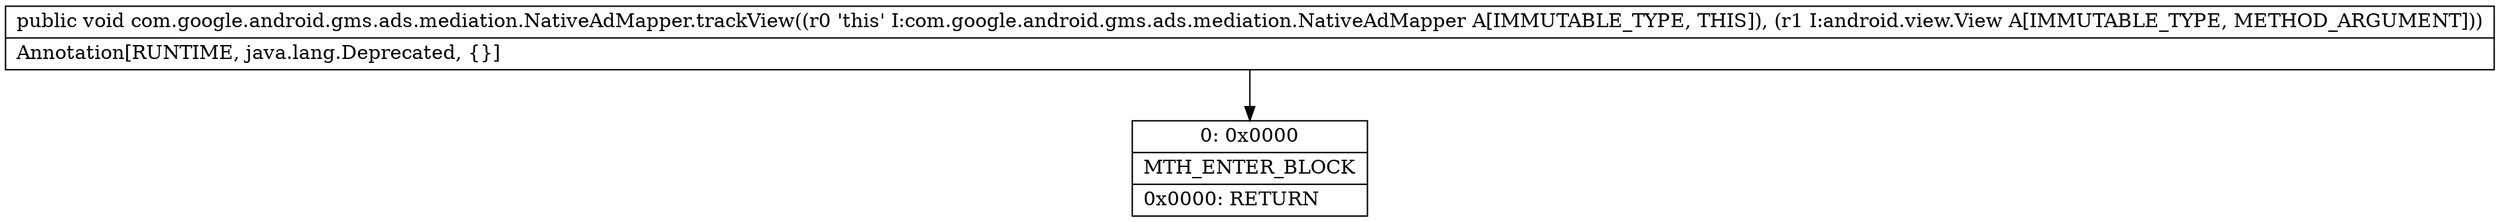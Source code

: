 digraph "CFG forcom.google.android.gms.ads.mediation.NativeAdMapper.trackView(Landroid\/view\/View;)V" {
Node_0 [shape=record,label="{0\:\ 0x0000|MTH_ENTER_BLOCK\l|0x0000: RETURN   \l}"];
MethodNode[shape=record,label="{public void com.google.android.gms.ads.mediation.NativeAdMapper.trackView((r0 'this' I:com.google.android.gms.ads.mediation.NativeAdMapper A[IMMUTABLE_TYPE, THIS]), (r1 I:android.view.View A[IMMUTABLE_TYPE, METHOD_ARGUMENT]))  | Annotation[RUNTIME, java.lang.Deprecated, \{\}]\l}"];
MethodNode -> Node_0;
}

